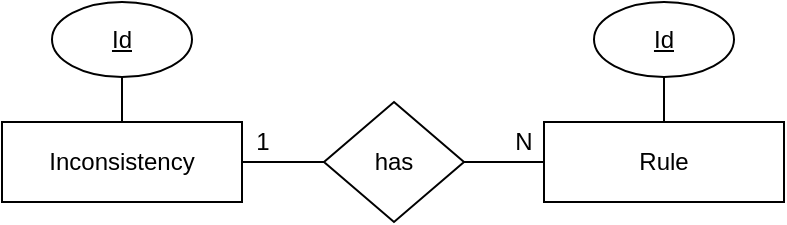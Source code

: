 <mxfile version="24.7.4">
  <diagram name="Page-1" id="_AJAc0d17FaqXnhJjRDk">
    <mxGraphModel dx="500" dy="269" grid="1" gridSize="10" guides="1" tooltips="1" connect="1" arrows="1" fold="1" page="1" pageScale="1" pageWidth="827" pageHeight="1169" math="0" shadow="0">
      <root>
        <mxCell id="0" />
        <mxCell id="1" parent="0" />
        <mxCell id="QlzKkjJCL40SeH64I0l2-1" style="rounded=0;orthogonalLoop=1;jettySize=auto;html=1;exitX=0.5;exitY=0;exitDx=0;exitDy=0;endArrow=none;endFill=0;entryX=0.5;entryY=1;entryDx=0;entryDy=0;" edge="1" parent="1" source="QlzKkjJCL40SeH64I0l2-2" target="QlzKkjJCL40SeH64I0l2-18">
          <mxGeometry relative="1" as="geometry">
            <mxPoint x="459" y="330" as="targetPoint" />
          </mxGeometry>
        </mxCell>
        <mxCell id="QlzKkjJCL40SeH64I0l2-2" value="Inconsistency" style="rounded=0;whiteSpace=wrap;html=1;" vertex="1" parent="1">
          <mxGeometry x="399" y="350" width="120" height="40" as="geometry" />
        </mxCell>
        <mxCell id="QlzKkjJCL40SeH64I0l2-3" style="rounded=0;orthogonalLoop=1;jettySize=auto;html=1;exitX=0;exitY=0.5;exitDx=0;exitDy=0;entryX=1;entryY=0.5;entryDx=0;entryDy=0;endArrow=none;endFill=0;" edge="1" parent="1" source="QlzKkjJCL40SeH64I0l2-12" target="QlzKkjJCL40SeH64I0l2-9">
          <mxGeometry relative="1" as="geometry">
            <mxPoint x="720" y="400" as="sourcePoint" />
          </mxGeometry>
        </mxCell>
        <mxCell id="QlzKkjJCL40SeH64I0l2-8" style="rounded=0;orthogonalLoop=1;jettySize=auto;html=1;exitX=0;exitY=0.5;exitDx=0;exitDy=0;entryX=1;entryY=0.5;entryDx=0;entryDy=0;endArrow=none;endFill=0;" edge="1" parent="1" source="QlzKkjJCL40SeH64I0l2-9" target="QlzKkjJCL40SeH64I0l2-2">
          <mxGeometry relative="1" as="geometry" />
        </mxCell>
        <mxCell id="QlzKkjJCL40SeH64I0l2-9" value="has" style="rhombus;whiteSpace=wrap;html=1;" vertex="1" parent="1">
          <mxGeometry x="560" y="340" width="70" height="60" as="geometry" />
        </mxCell>
        <mxCell id="QlzKkjJCL40SeH64I0l2-11" value="" style="rounded=0;orthogonalLoop=1;jettySize=auto;html=1;endArrow=none;endFill=0;" edge="1" parent="1" source="QlzKkjJCL40SeH64I0l2-12" target="QlzKkjJCL40SeH64I0l2-17">
          <mxGeometry relative="1" as="geometry" />
        </mxCell>
        <mxCell id="QlzKkjJCL40SeH64I0l2-12" value="Rule" style="rounded=0;whiteSpace=wrap;html=1;" vertex="1" parent="1">
          <mxGeometry x="670" y="350" width="120" height="40" as="geometry" />
        </mxCell>
        <mxCell id="QlzKkjJCL40SeH64I0l2-14" value="1" style="text;html=1;align=center;verticalAlign=middle;whiteSpace=wrap;rounded=0;" vertex="1" parent="1">
          <mxGeometry x="519" y="350" width="21" height="20" as="geometry" />
        </mxCell>
        <mxCell id="QlzKkjJCL40SeH64I0l2-15" value="N" style="text;html=1;align=center;verticalAlign=middle;whiteSpace=wrap;rounded=0;" vertex="1" parent="1">
          <mxGeometry x="650" y="350" width="20" height="20" as="geometry" />
        </mxCell>
        <mxCell id="QlzKkjJCL40SeH64I0l2-17" value="&lt;u&gt;Id&lt;/u&gt;" style="ellipse;whiteSpace=wrap;html=1;" vertex="1" parent="1">
          <mxGeometry x="695" y="290" width="70" height="37.5" as="geometry" />
        </mxCell>
        <mxCell id="QlzKkjJCL40SeH64I0l2-18" value="&lt;u&gt;Id&lt;/u&gt;" style="ellipse;whiteSpace=wrap;html=1;" vertex="1" parent="1">
          <mxGeometry x="424" y="290" width="70" height="37.5" as="geometry" />
        </mxCell>
      </root>
    </mxGraphModel>
  </diagram>
</mxfile>
